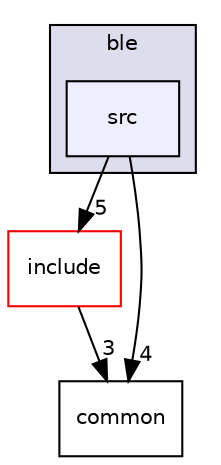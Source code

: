 digraph "ble/src" {
  compound=true
  node [ fontsize="10", fontname="Helvetica"];
  edge [ labelfontsize="10", labelfontname="Helvetica"];
  subgraph clusterdir_a1371c6ddf4e4dc3efab314eb122f7e8 {
    graph [ bgcolor="#ddddee", pencolor="black", label="ble" fontname="Helvetica", fontsize="10", URL="dir_a1371c6ddf4e4dc3efab314eb122f7e8.html"]
  dir_ff6a9c1467706ad57e0331a940a70ae3 [shape=box, label="src", style="filled", fillcolor="#eeeeff", pencolor="black", URL="dir_ff6a9c1467706ad57e0331a940a70ae3.html"];
  }
  dir_f9d4722f7ca926ab2a23c1b473c91e4a [shape=box label="include" fillcolor="white" style="filled" color="red" URL="dir_f9d4722f7ca926ab2a23c1b473c91e4a.html"];
  dir_bdd9a5d540de89e9fe90efdfc6973a4f [shape=box label="common" URL="dir_bdd9a5d540de89e9fe90efdfc6973a4f.html"];
  dir_ff6a9c1467706ad57e0331a940a70ae3->dir_f9d4722f7ca926ab2a23c1b473c91e4a [headlabel="5", labeldistance=1.5 headhref="dir_000004_000001.html"];
  dir_ff6a9c1467706ad57e0331a940a70ae3->dir_bdd9a5d540de89e9fe90efdfc6973a4f [headlabel="4", labeldistance=1.5 headhref="dir_000004_000008.html"];
  dir_f9d4722f7ca926ab2a23c1b473c91e4a->dir_bdd9a5d540de89e9fe90efdfc6973a4f [headlabel="3", labeldistance=1.5 headhref="dir_000001_000008.html"];
}
